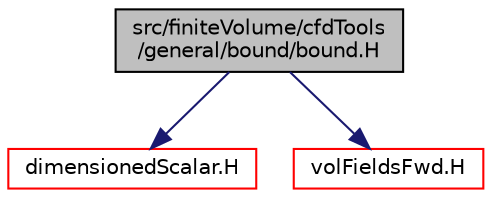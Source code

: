 digraph "src/finiteVolume/cfdTools/general/bound/bound.H"
{
  bgcolor="transparent";
  edge [fontname="Helvetica",fontsize="10",labelfontname="Helvetica",labelfontsize="10"];
  node [fontname="Helvetica",fontsize="10",shape=record];
  Node0 [label="src/finiteVolume/cfdTools\l/general/bound/bound.H",height=0.2,width=0.4,color="black", fillcolor="grey75", style="filled", fontcolor="black"];
  Node0 -> Node1 [color="midnightblue",fontsize="10",style="solid",fontname="Helvetica"];
  Node1 [label="dimensionedScalar.H",height=0.2,width=0.4,color="red",URL="$a10061.html"];
  Node0 -> Node122 [color="midnightblue",fontsize="10",style="solid",fontname="Helvetica"];
  Node122 [label="volFieldsFwd.H",height=0.2,width=0.4,color="red",URL="$a02915.html"];
}
